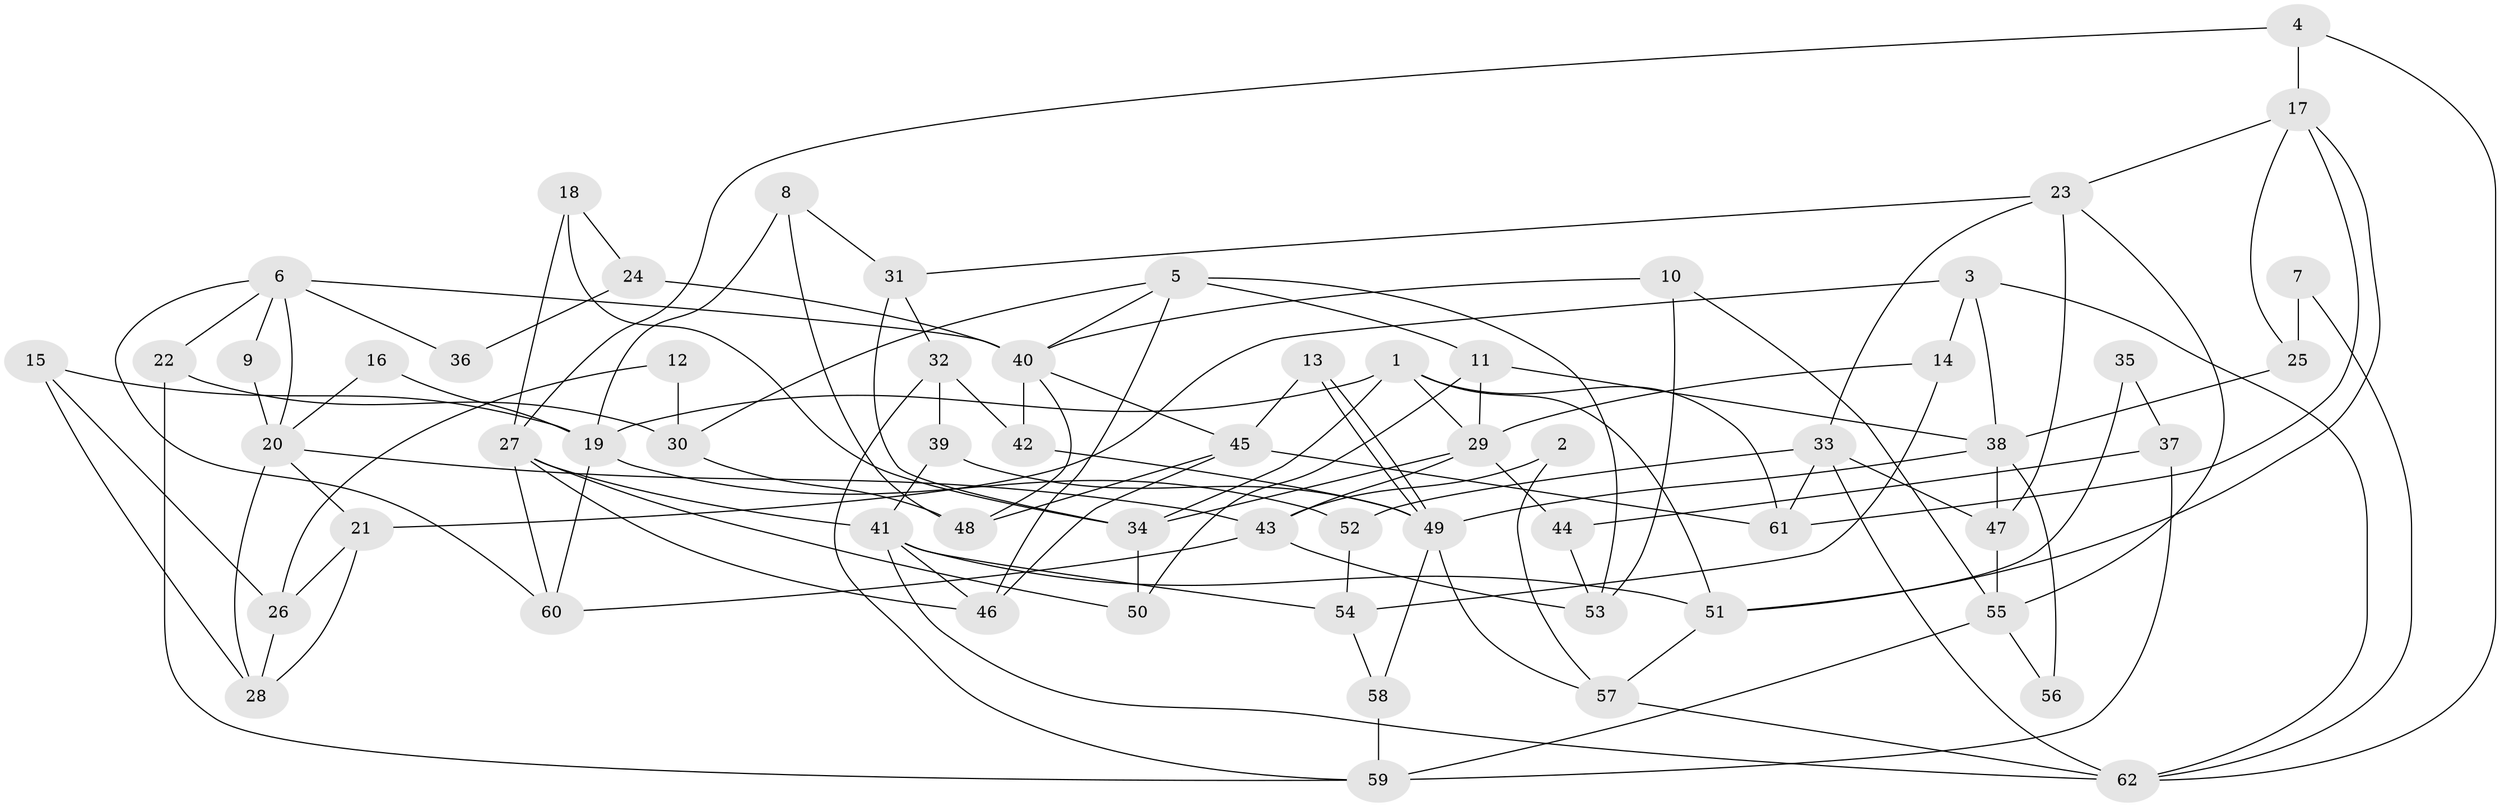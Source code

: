 // Generated by graph-tools (version 1.1) at 2025/02/03/09/25 03:02:11]
// undirected, 62 vertices, 124 edges
graph export_dot {
graph [start="1"]
  node [color=gray90,style=filled];
  1;
  2;
  3;
  4;
  5;
  6;
  7;
  8;
  9;
  10;
  11;
  12;
  13;
  14;
  15;
  16;
  17;
  18;
  19;
  20;
  21;
  22;
  23;
  24;
  25;
  26;
  27;
  28;
  29;
  30;
  31;
  32;
  33;
  34;
  35;
  36;
  37;
  38;
  39;
  40;
  41;
  42;
  43;
  44;
  45;
  46;
  47;
  48;
  49;
  50;
  51;
  52;
  53;
  54;
  55;
  56;
  57;
  58;
  59;
  60;
  61;
  62;
  1 -- 61;
  1 -- 51;
  1 -- 19;
  1 -- 29;
  1 -- 34;
  2 -- 43;
  2 -- 57;
  3 -- 62;
  3 -- 14;
  3 -- 21;
  3 -- 38;
  4 -- 27;
  4 -- 62;
  4 -- 17;
  5 -- 11;
  5 -- 46;
  5 -- 30;
  5 -- 40;
  5 -- 53;
  6 -- 40;
  6 -- 20;
  6 -- 9;
  6 -- 22;
  6 -- 36;
  6 -- 60;
  7 -- 25;
  7 -- 62;
  8 -- 48;
  8 -- 19;
  8 -- 31;
  9 -- 20;
  10 -- 40;
  10 -- 55;
  10 -- 53;
  11 -- 38;
  11 -- 29;
  11 -- 50;
  12 -- 30;
  12 -- 26;
  13 -- 49;
  13 -- 49;
  13 -- 45;
  14 -- 54;
  14 -- 29;
  15 -- 28;
  15 -- 19;
  15 -- 26;
  16 -- 20;
  16 -- 19;
  17 -- 23;
  17 -- 25;
  17 -- 51;
  17 -- 61;
  18 -- 27;
  18 -- 34;
  18 -- 24;
  19 -- 60;
  19 -- 52;
  20 -- 28;
  20 -- 43;
  20 -- 21;
  21 -- 26;
  21 -- 28;
  22 -- 30;
  22 -- 59;
  23 -- 31;
  23 -- 47;
  23 -- 33;
  23 -- 55;
  24 -- 40;
  24 -- 36;
  25 -- 38;
  26 -- 28;
  27 -- 46;
  27 -- 60;
  27 -- 41;
  27 -- 50;
  29 -- 34;
  29 -- 43;
  29 -- 44;
  30 -- 48;
  31 -- 34;
  31 -- 32;
  32 -- 59;
  32 -- 39;
  32 -- 42;
  33 -- 62;
  33 -- 47;
  33 -- 52;
  33 -- 61;
  34 -- 50;
  35 -- 37;
  35 -- 51;
  37 -- 59;
  37 -- 44;
  38 -- 47;
  38 -- 49;
  38 -- 56;
  39 -- 49;
  39 -- 41;
  40 -- 42;
  40 -- 45;
  40 -- 48;
  41 -- 46;
  41 -- 51;
  41 -- 54;
  41 -- 62;
  42 -- 49;
  43 -- 53;
  43 -- 60;
  44 -- 53;
  45 -- 61;
  45 -- 46;
  45 -- 48;
  47 -- 55;
  49 -- 57;
  49 -- 58;
  51 -- 57;
  52 -- 54;
  54 -- 58;
  55 -- 59;
  55 -- 56;
  57 -- 62;
  58 -- 59;
}
